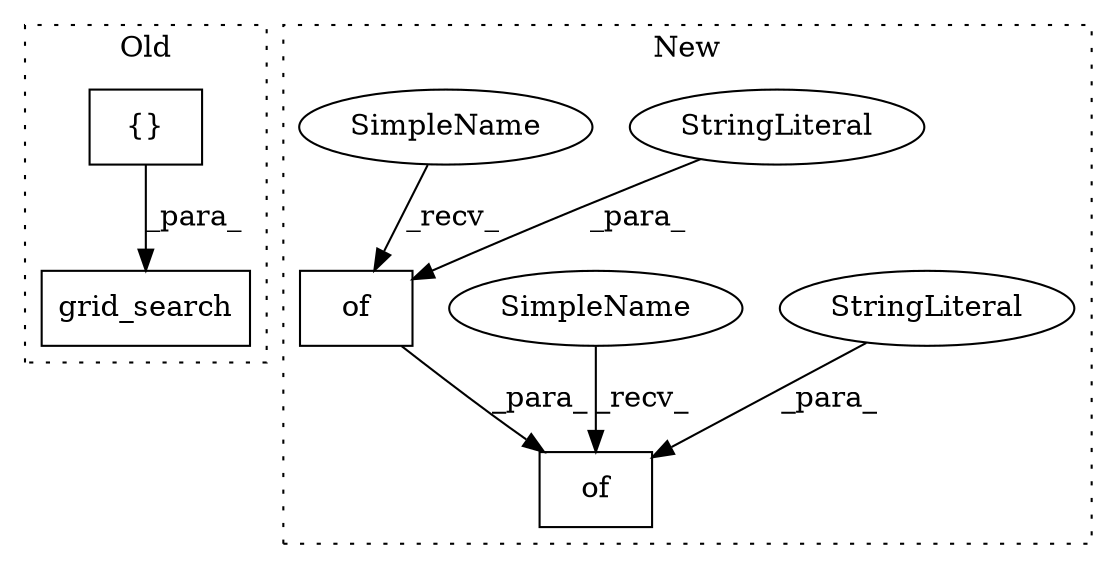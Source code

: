 digraph G {
subgraph cluster0 {
1 [label="grid_search" a="32" s="2833,2878" l="12,1" shape="box"];
4 [label="{}" a="4" s="2854,2876" l="6,2" shape="box"];
label = "Old";
style="dotted";
}
subgraph cluster1 {
2 [label="of" a="32" s="2726,3390" l="3,1" shape="box"];
3 [label="StringLiteral" a="45" s="3245" l="13" shape="ellipse"];
5 [label="of" a="32" s="3263,3389" l="3,1" shape="box"];
6 [label="StringLiteral" a="45" s="3353" l="32" shape="ellipse"];
7 [label="SimpleName" a="42" s="2722" l="3" shape="ellipse"];
8 [label="SimpleName" a="42" s="3259" l="3" shape="ellipse"];
label = "New";
style="dotted";
}
3 -> 2 [label="_para_"];
4 -> 1 [label="_para_"];
5 -> 2 [label="_para_"];
6 -> 5 [label="_para_"];
7 -> 2 [label="_recv_"];
8 -> 5 [label="_recv_"];
}